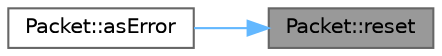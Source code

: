 digraph "Packet::reset"
{
 // INTERACTIVE_SVG=YES
 // LATEX_PDF_SIZE
  bgcolor="transparent";
  edge [fontname=Helvetica,fontsize=10,labelfontname=Helvetica,labelfontsize=10];
  node [fontname=Helvetica,fontsize=10,shape=box,height=0.2,width=0.4];
  rankdir="RL";
  Node1 [id="Node000001",label="Packet::reset",height=0.2,width=0.4,color="gray40", fillcolor="grey60", style="filled", fontcolor="black",tooltip=" "];
  Node1 -> Node2 [id="edge2_Node000001_Node000002",dir="back",color="steelblue1",style="solid",tooltip=" "];
  Node2 [id="Node000002",label="Packet::asError",height=0.2,width=0.4,color="grey40", fillcolor="white", style="filled",URL="$d9/dd4/a00776_a9c42199151b5e15debed4905933c4fe2.html#a9c42199151b5e15debed4905933c4fe2",tooltip=" "];
}
